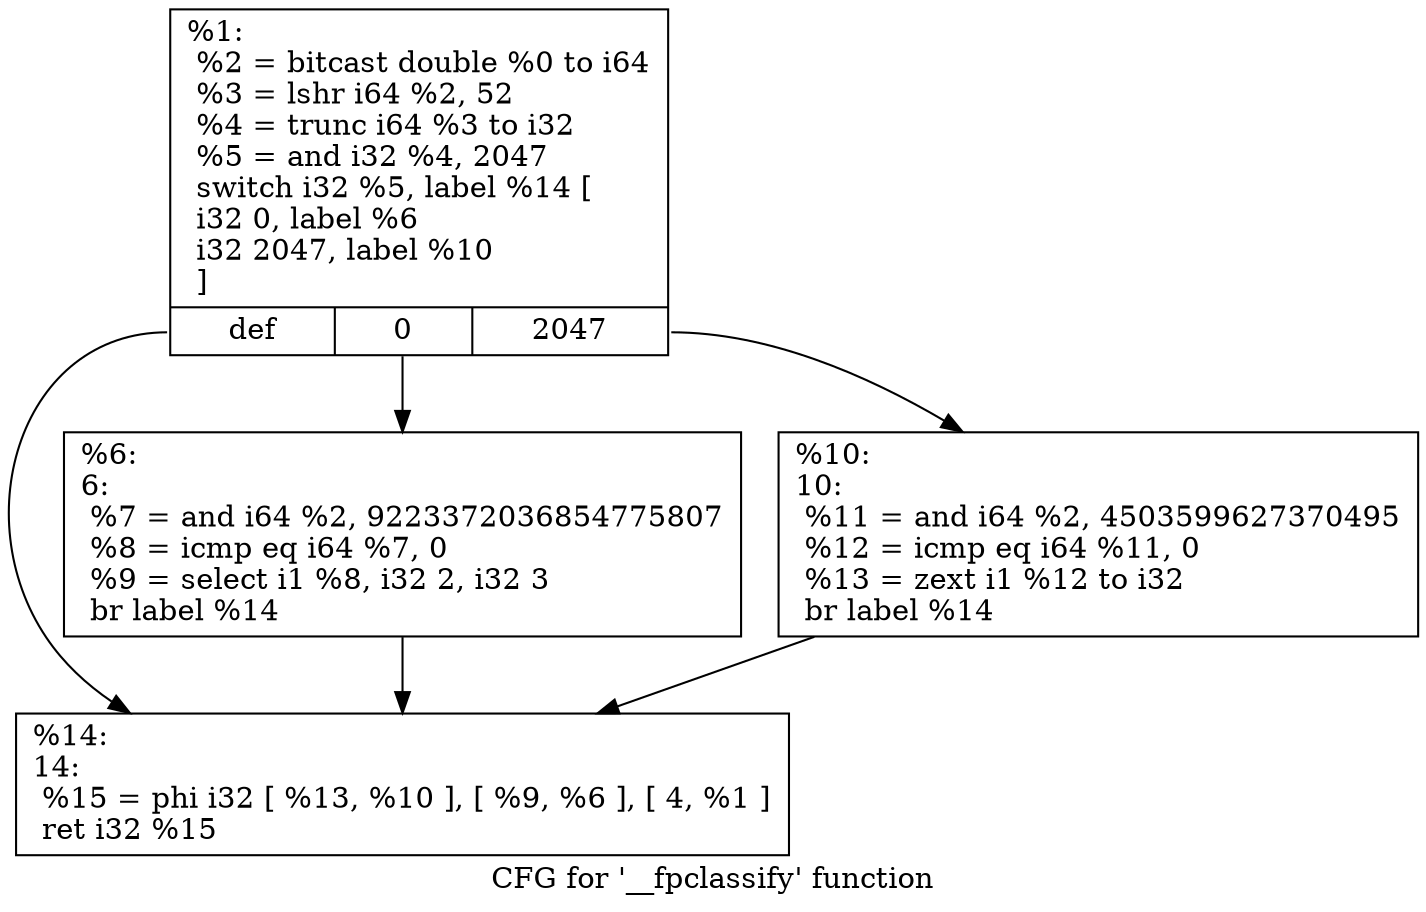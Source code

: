 digraph "CFG for '__fpclassify' function" {
	label="CFG for '__fpclassify' function";

	Node0x1ec3640 [shape=record,label="{%1:\l  %2 = bitcast double %0 to i64\l  %3 = lshr i64 %2, 52\l  %4 = trunc i64 %3 to i32\l  %5 = and i32 %4, 2047\l  switch i32 %5, label %14 [\l    i32 0, label %6\l    i32 2047, label %10\l  ]\l|{<s0>def|<s1>0|<s2>2047}}"];
	Node0x1ec3640:s0 -> Node0x1ec3790;
	Node0x1ec3640:s1 -> Node0x1ec36f0;
	Node0x1ec3640:s2 -> Node0x1ec3740;
	Node0x1ec36f0 [shape=record,label="{%6:\l6:                                                \l  %7 = and i64 %2, 9223372036854775807\l  %8 = icmp eq i64 %7, 0\l  %9 = select i1 %8, i32 2, i32 3\l  br label %14\l}"];
	Node0x1ec36f0 -> Node0x1ec3790;
	Node0x1ec3740 [shape=record,label="{%10:\l10:                                               \l  %11 = and i64 %2, 4503599627370495\l  %12 = icmp eq i64 %11, 0\l  %13 = zext i1 %12 to i32\l  br label %14\l}"];
	Node0x1ec3740 -> Node0x1ec3790;
	Node0x1ec3790 [shape=record,label="{%14:\l14:                                               \l  %15 = phi i32 [ %13, %10 ], [ %9, %6 ], [ 4, %1 ]\l  ret i32 %15\l}"];
}
